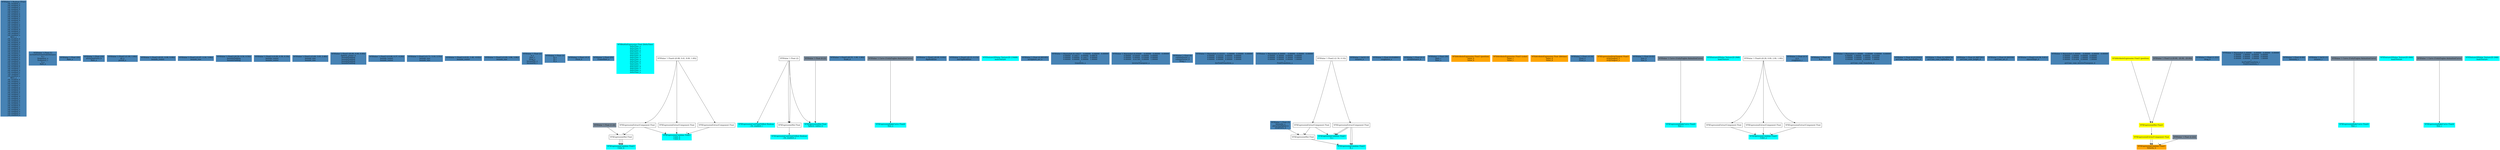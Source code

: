 digraph G {
node0 [shape="box" color="steelblue" style="filled" label="VFXValue`1 Boolean (True)
_vfx_enabled_a
_vfx_enabled_b
_vfx_enabled_a
_vfx_enabled_b
_vfx_enabled_c
_vfx_enabled_a
_vfx_enabled_b
_vfx_enabled_d
_vfx_enabled_e
_vfx_enabled_b
_vfx_enabled_c
_vfx_enabled_a
_vfx_enabled_b
_vfx_enabled_c
_vfx_enabled_d
_vfx_enabled_e
_vfx_enabled_f
_vfx_enabled_a
Alive_a
_vfx_enabled_b
_vfx_enabled_c
_vfx_enabled_d
_vfx_enabled_e
_vfx_enabled_a
_vfx_enabled_b
_vfx_enabled_a
_vfx_enabled_b
_vfx_enabled_c
_vfx_enabled_d
_vfx_enabled_a
_vfx_enabled_b
_vfx_enabled_c
_vfx_enabled_d
_vfx_enabled_a
_vfx_enabled_b
_vfx_enabled_c
_vfx_enabled_d
_vfx_enabled_e
_vfx_enabled_f
_vfx_enabled_a
Alive_a
_vfx_enabled_b
_vfx_enabled_c
_vfx_enabled_d
_vfx_enabled_e
_vfx_enabled_a
_vfx_enabled_b
_vfx_enabled_a
_vfx_enabled_b
_vfx_enabled_c
_vfx_enabled_d
_vfx_enabled_a
_vfx_enabled_a
_vfx_enabled_b
_vfx_enabled_a
_vfx_enabled_b
_vfx_enabled_c
_vfx_enabled_a
_vfx_enabled_a
_vfx_enabled_a
_vfx_enabled_a"]
node1 [shape="box" color="steelblue" style="filled" label="VFXValue`1 Float (1)
invSoftParticlesFadeDistance
A_c
frequency_a
frequency_c
A_a
Rate_a"]
node2 [shape="box" color="steelblue" style="filled" label="VFXValue`1 Float (20)
Rate_a"]
node3 [shape="box" color="steelblue" style="filled" label="VFXValue`1 Float (10)
attractionForce_b
Rate_a"]
node4 [shape="box" color="steelblue" style="filled" label="VFXValue`1 Float2 ((1.00, 1.00))
nb_a
period_a"]
node5 [shape="box" color="steelblue" style="filled" label="VFXValue`1 Float3 ((0.01, 0.08, 0.08))
bounds_center"]
node6 [shape="box" color="steelblue" style="filled" label="VFXValue`1 Float3 ((2.97, 2.24, 3.06))
bounds_size"]
node7 [shape="box" color="steelblue" style="filled" label="VFXValue`1 Float3 ((0.50, 0.50, 0.50))
boundsPadding
boundsPadding"]
node8 [shape="box" color="steelblue" style="filled" label="VFXValue`1 Float3 ((-0.09, 0.39, 0.19))
bounds_center
bounds_center"]
node9 [shape="box" color="steelblue" style="filled" label="VFXValue`1 Float3 ((3.69, 3.05, 2.48))
bounds_size
bounds_size"]
node10 [shape="box" color="steelblue" style="filled" label="VFXValue`1 Float3 ((0.00, 0.00, 0.00))
Sphere_center_b
boundsPadding
boundsPadding
boundsPadding
boundsPadding"]
node11 [shape="box" color="steelblue" style="filled" label="VFXValue`1 Float3 ((-0.08, 0.37, 0.20))
bounds_center
bounds_center"]
node12 [shape="box" color="steelblue" style="filled" label="VFXValue`1 Float3 ((3.71, 3.10, 2.55))
bounds_size
bounds_size"]
node13 [shape="box" color="steelblue" style="filled" label="VFXValue`1 Float3 ((-0.01, 1.40, -0.02))
bounds_center"]
node14 [shape="box" color="steelblue" style="filled" label="VFXValue`1 Float3 ((3.00, 3.96, 3.06))
bounds_size"]
node15 [shape="box" color="steelblue" style="filled" label="VFXValue`1 Float (2)
A_a
Size_c
Drag_a
lacunarity_a
lacunarity_c"]
node16 [shape="box" color="steelblue" style="filled" label="VFXValue`1 Float (3)
B_a
B_c
B_a"]
node17 [shape="box" color="steelblue" style="filled" label="VFXValue`1 Float (-0.2)
Pivot_b"]
node18 [shape="box" color="steelblue" style="filled" label="VFXValue`1 Float (25)
FrameRate_a"]
node19 [shape="box" color="cyan" style="filled" label="VFXBuiltInExpression Float (DeltaTime)
deltaTime_a
deltaTime_b
deltaTime_a
deltaTime_b
deltaTime_c
deltaTime_d
deltaTime_e
deltaTime_a
deltaTime_a
deltaTime_b
deltaTime_c
deltaTime_d
deltaTime_e
deltaTime_a
deltaTime_a"]
node20 [shape="box" color="cyan" style="filled" label="VFXExpressionCombine Float3
Color_b
Color_b"]
node21 [shape="box" label="VFXExpressionExtractComponent Float"]
node22 [shape="box" label="VFXValue`1 Float4 ((0.88, 0.41, 8.00, 1.00))"]
node23 [shape="box" label="VFXExpressionExtractComponent Float"]
node24 [shape="box" label="VFXExpressionExtractComponent Float"]
node25 [shape="box" color="cyan" style="filled" label="VFXExpressionCastFloatToBool Boolean
_vfx_enabled_c"]
node26 [shape="box" label="VFXValue`1 Float (2)"]
node27 [shape="box" color="steelblue" style="filled" label="VFXValue`1 Float3 ((0.55, 1.00, 1.00))
Scale_d"]
node28 [shape="box" color="cyan" style="filled" label="VFXExpressionBakeCurve Float4
Size_e"]
node29 [shape="box" color="lightslategray" style="filled" label="VFXValue`1 Curve (UnityEngine.AnimationCurve)"]
node30 [shape="box" color="steelblue" style="filled" label="VFXValue`1 Float2 ((8.00, 8.00))
flipBookSize"]
node31 [shape="box" color="steelblue" style="filled" label="VFXValue`1 Float2 ((0.13, 0.13))
invFlipBookSize"]
node32 [shape="box" color="cyan" style="filled" label="VFXTexture2DValue Texture2D (19488)
mainTexture"]
node33 [shape="box" color="cyan" style="filled" label="VFXExpressionCastFloatToBool Boolean
_vfx_enabled_a"]
node34 [shape="box" label="VFXExpressionMul Float"]
node35 [shape="box" color="steelblue" style="filled" label="VFXValue`1 Float (6.283185)
arcSphere_arc_a"]
node36 [shape="box" color="steelblue" style="filled" label="VFXValue`1 Matrix4x4 (0.14417	0.00000	0.00000	0.00000
0.00000	0.14417	0.00000	0.08878
0.00000	0.00000	0.14417	0.00000
0.00000	0.00000	0.00000	1.00000
)
transform_a"]
node37 [shape="box" color="steelblue" style="filled" label="VFXValue`1 Matrix4x4 (6.93649	0.00000	0.00000	0.00000
0.00000	6.93649	0.00000	0.00000
0.00000	0.00000	6.93649	0.00000
0.00000	-0.61581	0.00000	1.00000
)
inverseTranspose_a"]
node38 [shape="box" color="steelblue" style="filled" label="VFXValue`1 Float (0)
volumeFactor_a
volumeFactor_d
Drag_c"]
node39 [shape="box" color="steelblue" style="filled" label="VFXValue`1 Matrix4x4 (3.33333	0.00000	0.00000	0.00000
0.00000	3.33333	0.00000	0.00000
0.00000	0.00000	3.33333	0.00000
0.00000	0.00000	0.00000	1.00000
)
InvFieldTransform_a"]
node40 [shape="box" color="steelblue" style="filled" label="VFXValue`1 Matrix4x4 (0.30000	0.00000	0.00000	0.00000
0.00000	0.30000	0.00000	0.00000
0.00000	0.00000	0.30000	0.00000
0.00000	0.00000	0.00000	1.00000
)
FieldTransform_a"]
node41 [shape="box" color="steelblue" style="filled" label="VFXValue`1 Float (5)
Intensity_a
attractionSpeed_b
stickForce_b"]
node42 [shape="box" color="steelblue" style="filled" label="VFXValue`1 Int32 (3)
octaves_a"]
node43 [shape="box" color="steelblue" style="filled" label="VFXValue`1 Float (0.8348661)
roughness_a"]
node44 [shape="box" color="cyan" style="filled" label="VFXExpressionMul Float
Sphere_radius_b"]
node45 [shape="box" color="lightslategray" style="filled" label="VFXValue`1 Float (0.22)"]
node46 [shape="box" color="steelblue" style="filled" label="VFXValue`1 Float (0.1)
stickDistance_b"]
node47 [shape="box" color="steelblue" style="filled" label="VFXValue`1 Float (30)
Rate_c
Rate_a"]
node48 [shape="box" color="orange" style="filled" label="VFXAttributeExpression Float3 (position)
Value_b
Value_b"]
node49 [shape="box" color="orange" style="filled" label="VFXAttributeExpression Float3 (color)
Value_c
Value_c"]
node50 [shape="box" color="orange" style="filled" label="VFXAttributeExpression Float (lifetime)
Value_d
Value_d"]
node51 [shape="box" color="steelblue" style="filled" label="VFXValue`1 Float (-0.14)
Pivot_e
Pivot_e"]
node52 [shape="box" color="orange" style="filled" label="VFXExpressionStripTangent Float3
stripTangent_a
stripTangent_a"]
node53 [shape="box" color="steelblue" style="filled" label="VFXValue`1 Float (0.02)
Size_b
Size_b"]
node54 [shape="box" color="cyan" style="filled" label="VFXExpressionBakeCurve Float4
Size_c"]
node55 [shape="box" color="lightslategray" style="filled" label="VFXValue`1 Curve (UnityEngine.AnimationCurve)"]
node56 [shape="box" color="cyan" style="filled" label="VFXTexture2DValue Texture2D (948)
mainTexture"]
node57 [shape="box" color="cyan" style="filled" label="VFXExpressionCombine Float3
Color_a"]
node58 [shape="box" label="VFXExpressionExtractComponent Float"]
node59 [shape="box" label="VFXValue`1 Float4 ((0.28, 0.00, 2.00, 1.00))"]
node60 [shape="box" label="VFXExpressionExtractComponent Float"]
node61 [shape="box" label="VFXExpressionExtractComponent Float"]
node62 [shape="box" color="steelblue" style="filled" label="VFXValue`1 Float (0.5)
A_b
roughness_c"]
node63 [shape="box" color="steelblue" style="filled" label="VFXValue`1 Float (4)
B_b"]
node64 [shape="box" color="cyan" style="filled" label="VFXExpressionCombine Float3
A_c"]
node65 [shape="box" label="VFXExpressionExtractComponent Float"]
node66 [shape="box" label="VFXValue`1 Float2 ((1.50, 0.10))"]
node67 [shape="box" label="VFXExpressionExtractComponent Float"]
node68 [shape="box" color="cyan" style="filled" label="VFXExpressionCombine Float3
B_c"]
node69 [shape="box" label="VFXExpressionMul Float"]
node70 [shape="box" color="steelblue" style="filled" label="VFXValue`1 Matrix4x4 (1.00000	0.00000	0.00000	0.00000
0.00000	1.00000	0.00000	-0.01494
0.00000	0.00000	1.00000	0.00000
0.00000	0.00000	0.00000	1.00000
)
arcCone_cone_transform_d"]
node71 [shape="box" color="steelblue" style="filled" label="VFXValue`1 Float (0.4123545)
arcCone_cone_baseRadius_d"]
node72 [shape="box" color="steelblue" style="filled" label="VFXValue`1 Float (0.1490479)
arcCone_cone_topRadius_d"]
node73 [shape="box" color="steelblue" style="filled" label="VFXValue`1 Float (0.3687391)
arcCone_cone_height_d"]
node74 [shape="box" color="steelblue" style="filled" label="VFXValue`1 Float (6.260358)
arcCone_arc_d"]
node75 [shape="box" color="steelblue" style="filled" label="VFXValue`1 Float2 ((-0.58, 0.81))
sincosSlope_d"]
node76 [shape="box" color="steelblue" style="filled" label="VFXValue`1 Matrix4x4 (1.00000	0.00000	0.00000	0.00000
0.00000	1.00000	0.00000	0.00000
0.00000	0.00000	1.00000	0.00000
0.00000	0.01494	0.00000	1.00000
)
arcCone_cone_inverseTranspose_d"]
node77 [shape="box" color="orange" style="filled" label="VFXExpressionCombine Float3
Velocity_b"]
node78 [shape="box" color="yellow" style="filled" label="VFXExpressionExtractComponent Float"]
node79 [shape="box" color="yellow" style="filled" label="VFXExpressionMul Float3"]
node80 [shape="box" color="yellow" style="filled" label="VFXAttributeExpression Float3 (position)"]
node81 [shape="box" color="lightslategray" style="filled" label="VFXValue`1 Float3 ((-20.00, -20.00, -20.00))"]
node82 [shape="box" color="lightslategray" style="filled" label="VFXValue`1 Float (2.222)"]
node83 [shape="box" color="steelblue" style="filled" label="VFXValue`1 Float (1.222)
Drag_b"]
node84 [shape="box" color="steelblue" style="filled" label="VFXValue`1 Matrix4x4 (1.00000	0.00000	0.00000	0.00000
0.00000	1.00000	0.00000	0.00000
0.00000	0.00000	1.00000	0.00000
0.00000	0.00000	0.00000	1.00000
)
InvFieldTransform_c
FieldTransform_c"]
node85 [shape="box" color="steelblue" style="filled" label="VFXValue`1 Float (0.66)
Intensity_c"]
node86 [shape="box" color="steelblue" style="filled" label="VFXValue`1 Int32 (1)
octaves_c"]
node87 [shape="box" color="cyan" style="filled" label="VFXExpressionBakeCurve Float4
Size_c"]
node88 [shape="box" color="lightslategray" style="filled" label="VFXValue`1 Curve (UnityEngine.AnimationCurve)"]
node89 [shape="box" color="cyan" style="filled" label="VFXTexture2DValue Texture2D (948)
mainTexture"]
node90 [shape="box" color="cyan" style="filled" label="VFXExpressionCombine Float3
Color_b"]
node91 [shape="box" label="VFXExpressionMul Float"]
node92 [shape="box" color="lightslategray" style="filled" label="VFXValue`1 Float (1.22)"]
node93 [shape="box" color="cyan" style="filled" label="VFXExpressionBakeCurve Float4
Size_c"]
node94 [shape="box" color="lightslategray" style="filled" label="VFXValue`1 Curve (UnityEngine.AnimationCurve)"]
node95 [shape="box" color="cyan" style="filled" label="VFXTexture2DValue Texture2D (948)
mainTexture"]
node21 -> node20 [headlabel="0"]
node23 -> node20 [headlabel="1"]
node24 -> node20 [headlabel="2"]
node22 -> node21 
node22 -> node23 
node22 -> node24 
node26 -> node25 
node29 -> node28 
node34 -> node33 
node26 -> node34 [headlabel="0"]
node26 -> node34 [headlabel="1"]
node26 -> node44 [headlabel="0"]
node45 -> node44 [headlabel="1"]
node55 -> node54 
node58 -> node57 [headlabel="0"]
node60 -> node57 [headlabel="1"]
node61 -> node57 [headlabel="2"]
node59 -> node58 
node59 -> node60 
node59 -> node61 
node65 -> node64 [headlabel="0"]
node67 -> node64 [headlabel="1"]
node65 -> node64 [headlabel="2"]
node66 -> node65 
node66 -> node67 
node65 -> node68 [headlabel="0"]
node69 -> node68 [headlabel="1"]
node65 -> node68 [headlabel="2"]
node67 -> node69 [headlabel="0"]
node41 -> node69 [headlabel="1"]
node78 -> node77 [headlabel="0"]
node82 -> node77 [headlabel="1"]
node78 -> node77 [headlabel="2"]
node79 -> node78 
node80 -> node79 [headlabel="0"]
node81 -> node79 [headlabel="1"]
node88 -> node87 
node91 -> node90 [headlabel="0"]
node91 -> node90 [headlabel="1"]
node91 -> node90 [headlabel="2"]
node21 -> node91 [headlabel="0"]
node92 -> node91 [headlabel="1"]
node94 -> node93 
}
